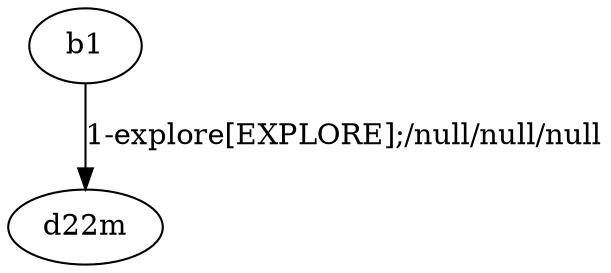 # Total number of goals covered by this test: 1
# b1 --> d22m

digraph g {
"b1" -> "d22m" [label = "1-explore[EXPLORE];/null/null/null"];
}